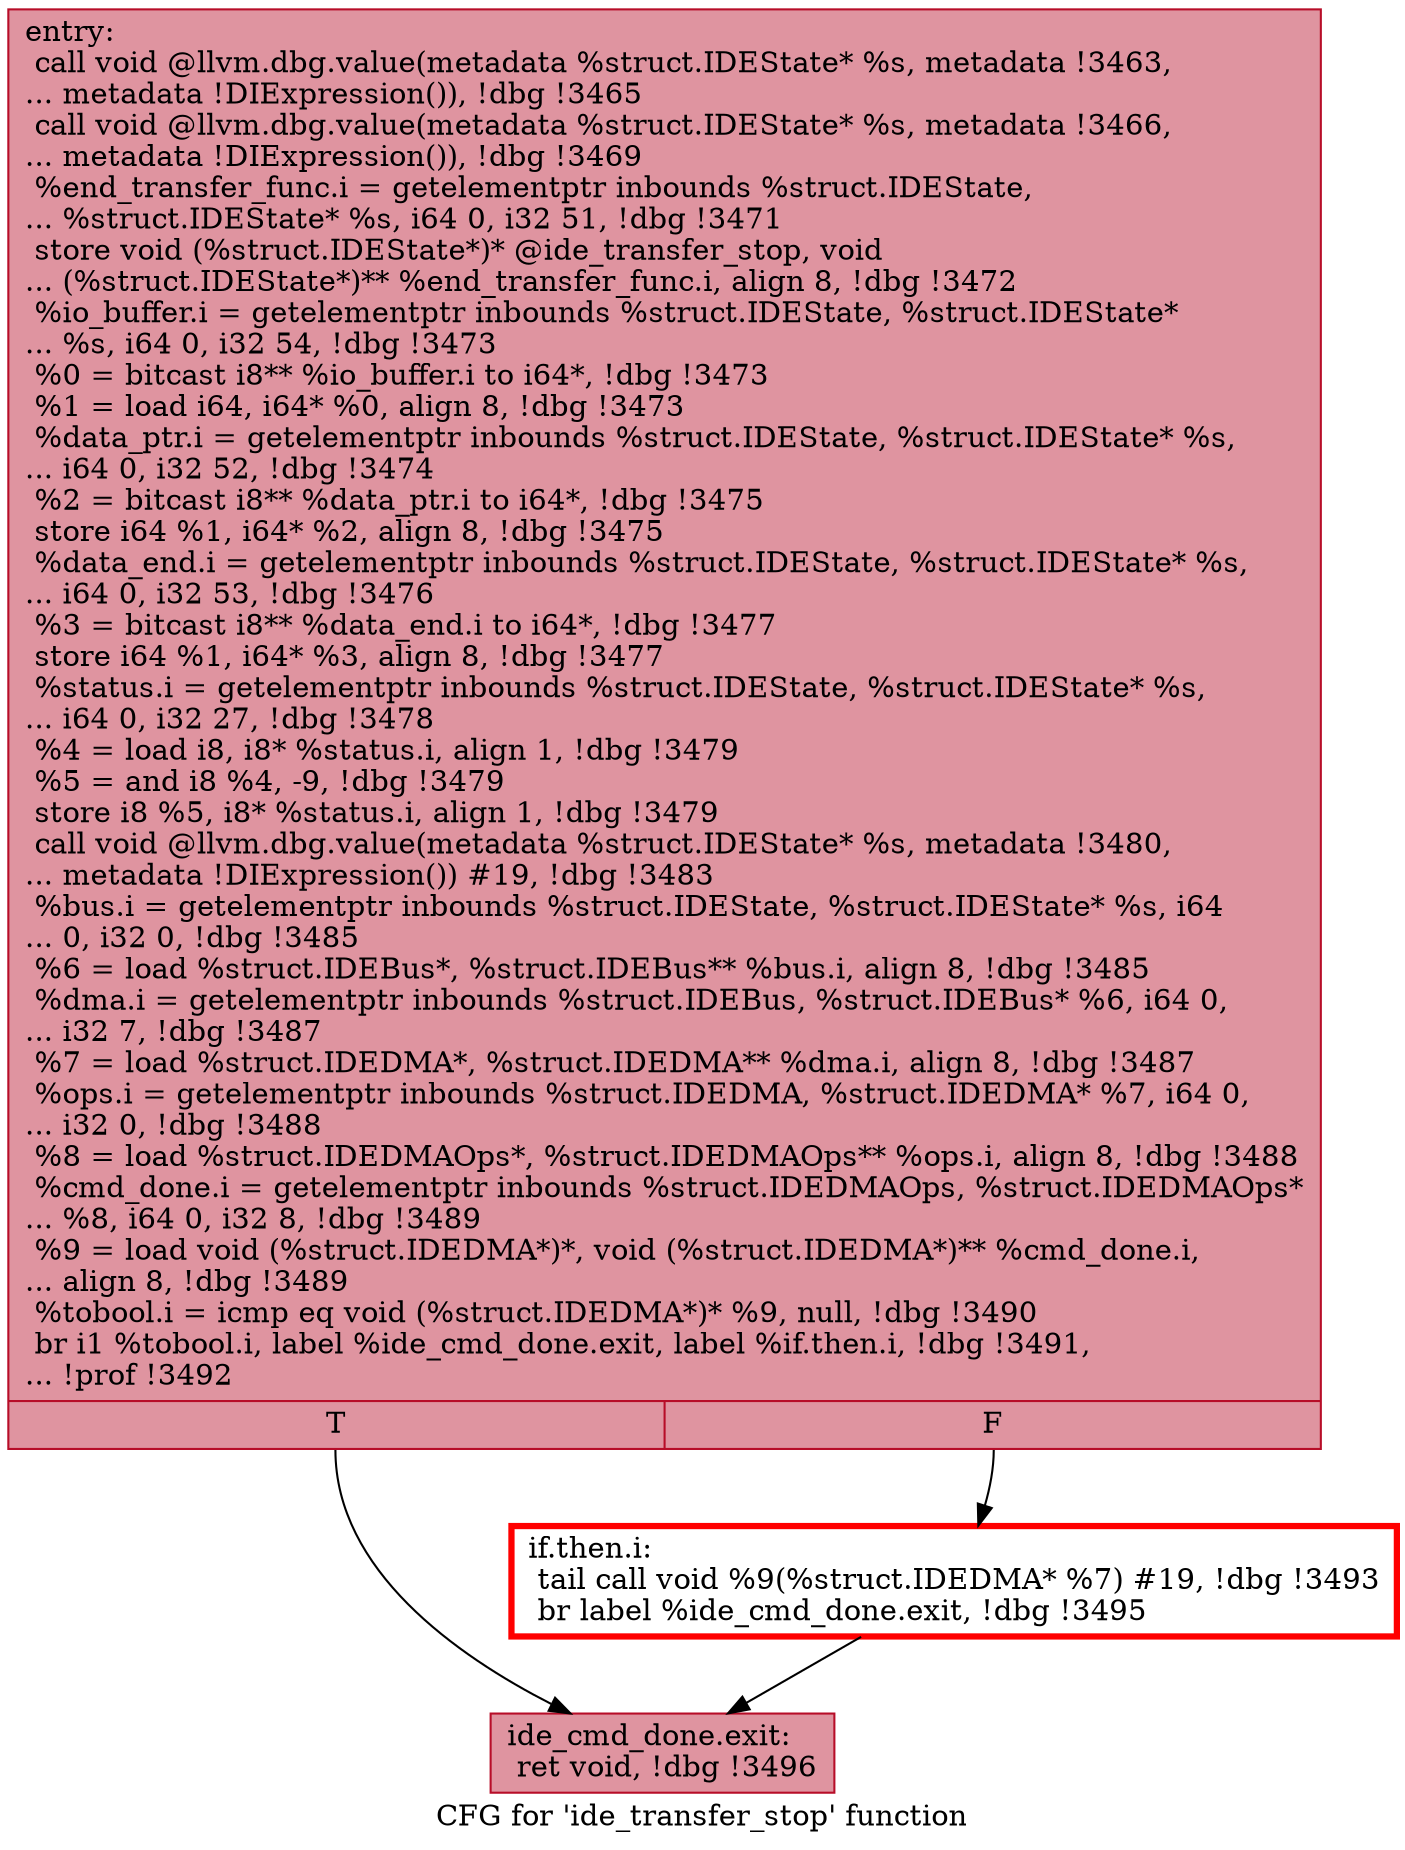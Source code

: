 digraph "CFG for 'ide_transfer_stop' function" {
	label="CFG for 'ide_transfer_stop' function";

	Node0x565092ad41a0 [shape=record,color="#b70d28ff", style=filled, fillcolor="#b70d2870",label="{entry:\l  call void @llvm.dbg.value(metadata %struct.IDEState* %s, metadata !3463,\l... metadata !DIExpression()), !dbg !3465\l  call void @llvm.dbg.value(metadata %struct.IDEState* %s, metadata !3466,\l... metadata !DIExpression()), !dbg !3469\l  %end_transfer_func.i = getelementptr inbounds %struct.IDEState,\l... %struct.IDEState* %s, i64 0, i32 51, !dbg !3471\l  store void (%struct.IDEState*)* @ide_transfer_stop, void\l... (%struct.IDEState*)** %end_transfer_func.i, align 8, !dbg !3472\l  %io_buffer.i = getelementptr inbounds %struct.IDEState, %struct.IDEState*\l... %s, i64 0, i32 54, !dbg !3473\l  %0 = bitcast i8** %io_buffer.i to i64*, !dbg !3473\l  %1 = load i64, i64* %0, align 8, !dbg !3473\l  %data_ptr.i = getelementptr inbounds %struct.IDEState, %struct.IDEState* %s,\l... i64 0, i32 52, !dbg !3474\l  %2 = bitcast i8** %data_ptr.i to i64*, !dbg !3475\l  store i64 %1, i64* %2, align 8, !dbg !3475\l  %data_end.i = getelementptr inbounds %struct.IDEState, %struct.IDEState* %s,\l... i64 0, i32 53, !dbg !3476\l  %3 = bitcast i8** %data_end.i to i64*, !dbg !3477\l  store i64 %1, i64* %3, align 8, !dbg !3477\l  %status.i = getelementptr inbounds %struct.IDEState, %struct.IDEState* %s,\l... i64 0, i32 27, !dbg !3478\l  %4 = load i8, i8* %status.i, align 1, !dbg !3479\l  %5 = and i8 %4, -9, !dbg !3479\l  store i8 %5, i8* %status.i, align 1, !dbg !3479\l  call void @llvm.dbg.value(metadata %struct.IDEState* %s, metadata !3480,\l... metadata !DIExpression()) #19, !dbg !3483\l  %bus.i = getelementptr inbounds %struct.IDEState, %struct.IDEState* %s, i64\l... 0, i32 0, !dbg !3485\l  %6 = load %struct.IDEBus*, %struct.IDEBus** %bus.i, align 8, !dbg !3485\l  %dma.i = getelementptr inbounds %struct.IDEBus, %struct.IDEBus* %6, i64 0,\l... i32 7, !dbg !3487\l  %7 = load %struct.IDEDMA*, %struct.IDEDMA** %dma.i, align 8, !dbg !3487\l  %ops.i = getelementptr inbounds %struct.IDEDMA, %struct.IDEDMA* %7, i64 0,\l... i32 0, !dbg !3488\l  %8 = load %struct.IDEDMAOps*, %struct.IDEDMAOps** %ops.i, align 8, !dbg !3488\l  %cmd_done.i = getelementptr inbounds %struct.IDEDMAOps, %struct.IDEDMAOps*\l... %8, i64 0, i32 8, !dbg !3489\l  %9 = load void (%struct.IDEDMA*)*, void (%struct.IDEDMA*)** %cmd_done.i,\l... align 8, !dbg !3489\l  %tobool.i = icmp eq void (%struct.IDEDMA*)* %9, null, !dbg !3490\l  br i1 %tobool.i, label %ide_cmd_done.exit, label %if.then.i, !dbg !3491,\l... !prof !3492\l|{<s0>T|<s1>F}}"];
	Node0x565092ad41a0:s0 -> Node0x565092ceeec0;
	Node0x565092ad41a0:s1 -> Node0x565092c99610;
	Node0x565092c99610 [shape=record,penwidth=3.0, color="red",label="{if.then.i:                                        \l  tail call void %9(%struct.IDEDMA* %7) #19, !dbg !3493\l  br label %ide_cmd_done.exit, !dbg !3495\l}"];
	Node0x565092c99610 -> Node0x565092ceeec0;
	Node0x565092ceeec0 [shape=record,color="#b70d28ff", style=filled, fillcolor="#b70d2870",label="{ide_cmd_done.exit:                                \l  ret void, !dbg !3496\l}"];
}
